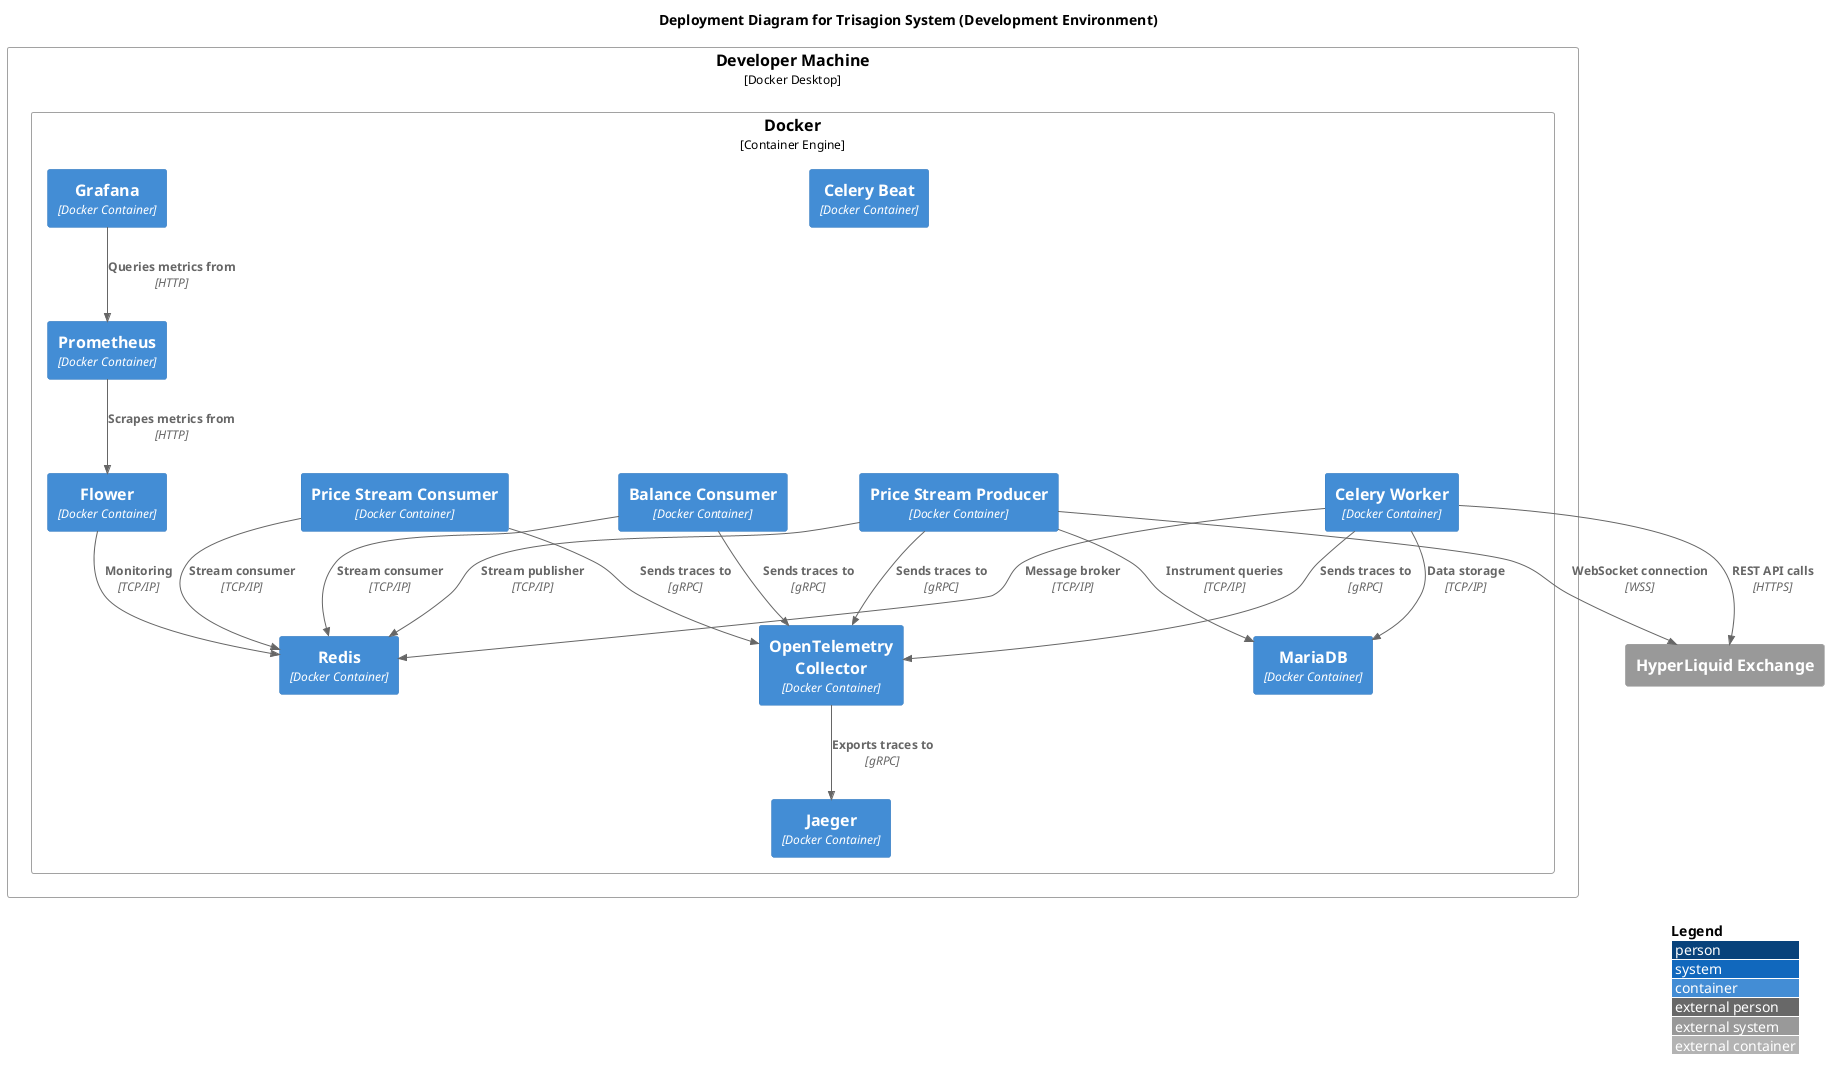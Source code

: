 @startuml Development Deployment
!include <C4/C4_Deployment.puml>

LAYOUT_WITH_LEGEND()

title Deployment Diagram for Trisagion System (Development Environment)

Deployment_Node(developer_machine, "Developer Machine", "Docker Desktop") {
    Deployment_Node(docker, "Docker", "Container Engine") {
        Container(balance_consumer, "Balance Consumer", "Docker Container")
        Container(price_stream_producer, "Price Stream Producer", "Docker Container")
        Container(price_stream_consumer, "Price Stream Consumer", "Docker Container")
        Container(celery_worker, "Celery Worker", "Docker Container")
        Container(celery_beat, "Celery Beat", "Docker Container")
        Container(redis, "Redis", "Docker Container")
        Container(flower, "Flower", "Docker Container")
        Container(prometheus, "Prometheus", "Docker Container")
        Container(grafana, "Grafana", "Docker Container")
        Container(jaeger, "Jaeger", "Docker Container")
        Container(otel_collector, "OpenTelemetry Collector", "Docker Container")
        Container(mariadb, "MariaDB", "Docker Container")
    }
}

System_Ext(hyperliquid, "HyperLiquid Exchange")

Rel(price_stream_producer, hyperliquid, "WebSocket connection", "WSS")
Rel(celery_worker, hyperliquid, "REST API calls", "HTTPS")
Rel(celery_worker, redis, "Message broker", "TCP/IP")
Rel(balance_consumer, redis, "Stream consumer", "TCP/IP")
Rel(price_stream_producer, redis, "Stream publisher", "TCP/IP")
Rel(price_stream_consumer, redis, "Stream consumer", "TCP/IP")
Rel(flower, redis, "Monitoring", "TCP/IP")
Rel(prometheus, flower, "Scrapes metrics from", "HTTP")
Rel(grafana, prometheus, "Queries metrics from", "HTTP")
Rel(celery_worker, mariadb, "Data storage", "TCP/IP")
Rel(price_stream_producer, mariadb, "Instrument queries", "TCP/IP")

Rel(otel_collector, jaeger, "Exports traces to", "gRPC")
Rel(balance_consumer, otel_collector, "Sends traces to", "gRPC")
Rel(price_stream_producer, otel_collector, "Sends traces to", "gRPC")
Rel(price_stream_consumer, otel_collector, "Sends traces to", "gRPC")
Rel(celery_worker, otel_collector, "Sends traces to", "gRPC")

@enduml
